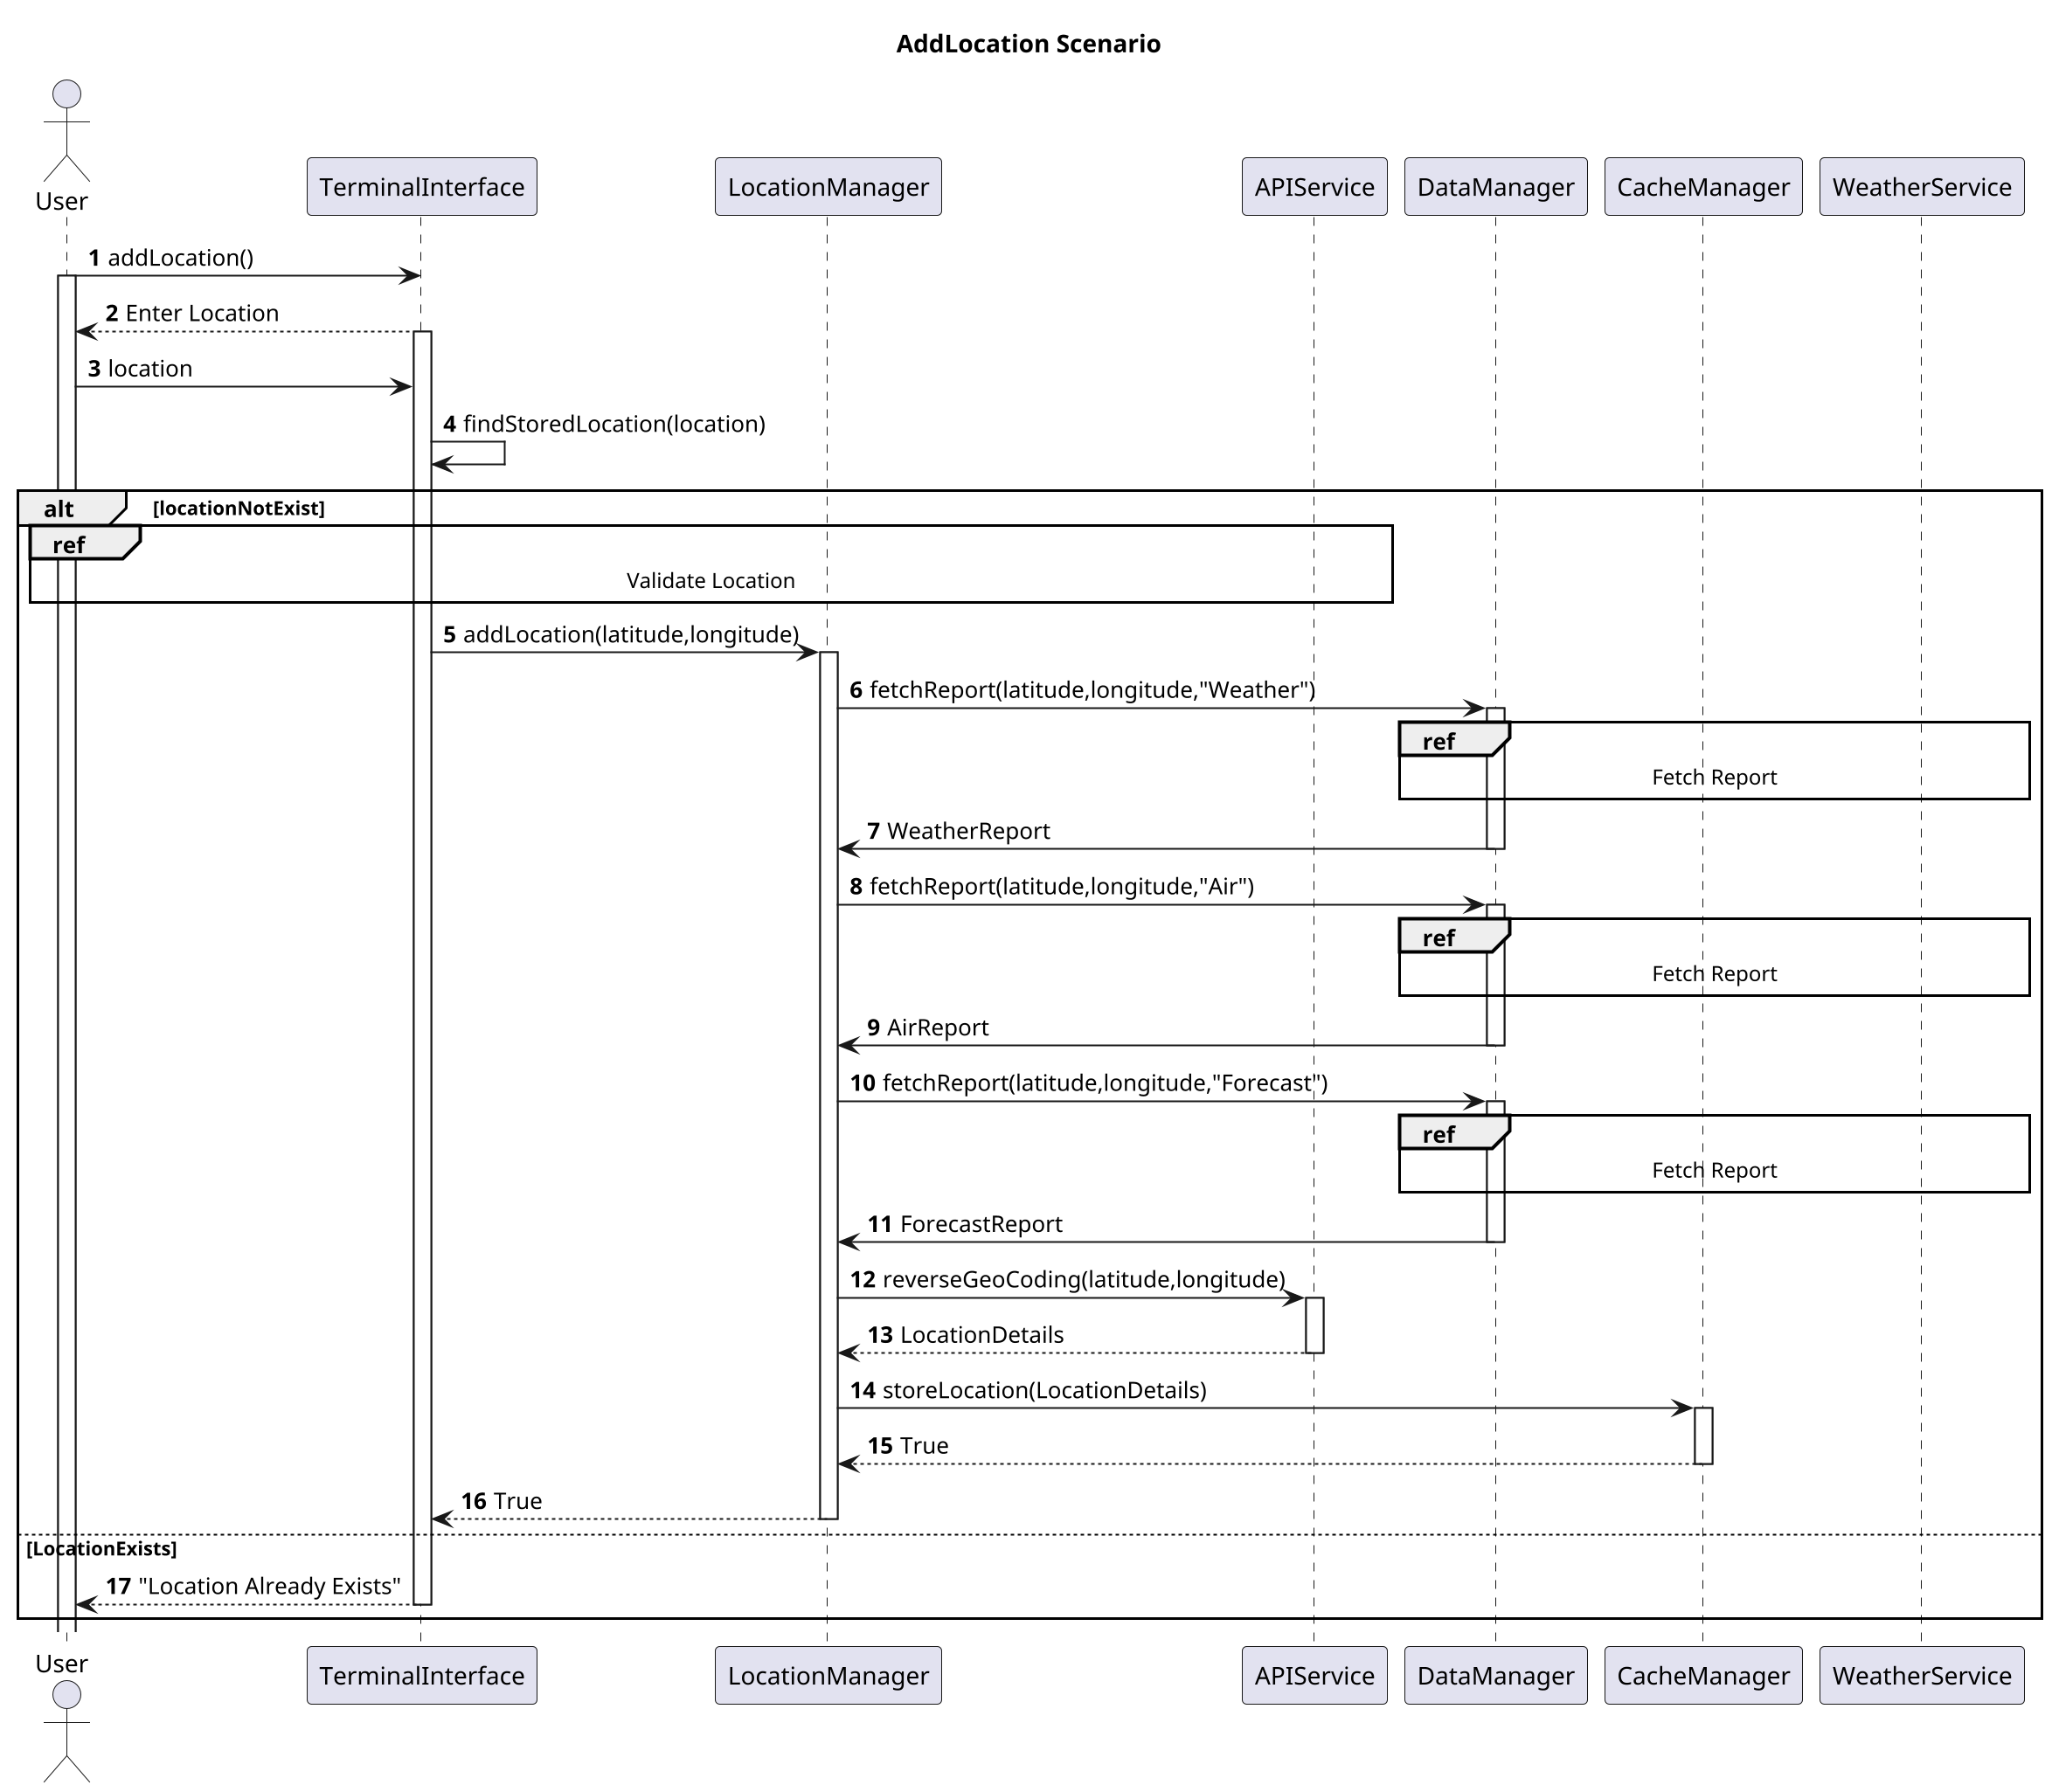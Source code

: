 @startuml
title AddLocation Scenario
autonumber
actor User
participant TerminalInterface
participant LocationManager
participant APIService
participant DataManager
participant CacheManager
participant WeatherService

scale 2
User -> TerminalInterface: addLocation()
activate User
TerminalInterface --> User: Enter Location
activate TerminalInterface
User -> TerminalInterface: location

TerminalInterface -> TerminalInterface: findStoredLocation(location)

alt locationNotExist

ref over User,TerminalInterface,LocationManager,APIService
    Validate Location
end ref



TerminalInterface -> LocationManager: addLocation(latitude,longitude)
activate LocationManager
LocationManager -> DataManager: fetchReport(latitude,longitude,"Weather")
activate DataManager
ref over DataManager,CacheManager,WeatherService
    Fetch Report
end ref    
DataManager -> LocationManager: WeatherReport
deactivate DataManager

deactivate CacheManager
LocationManager -> DataManager: fetchReport(latitude,longitude,"Air")
activate DataManager
ref over DataManager,CacheManager,WeatherService
    Fetch Report
end ref    

DataManager -> LocationManager: AirReport
deactivate DataManager

deactivate CacheManager
LocationManager -> DataManager: fetchReport(latitude,longitude,"Forecast")
activate DataManager
ref over DataManager,CacheManager,WeatherService
    Fetch Report
end ref    

DataManager -> LocationManager: ForecastReport
deactivate DataManager

LocationManager -> APIService: reverseGeoCoding(latitude,longitude)
activate APIService
APIService --> LocationManager: LocationDetails
deactivate APIService
LocationManager -> CacheManager: storeLocation(LocationDetails)
activate CacheManager
CacheManager --> LocationManager: True
deactivate CacheManager
LocationManager --> TerminalInterface: True
deactivate LocationManager

else LocationExists
TerminalInterface --> User: "Location Already Exists"
deactivate TerminalInterface

end